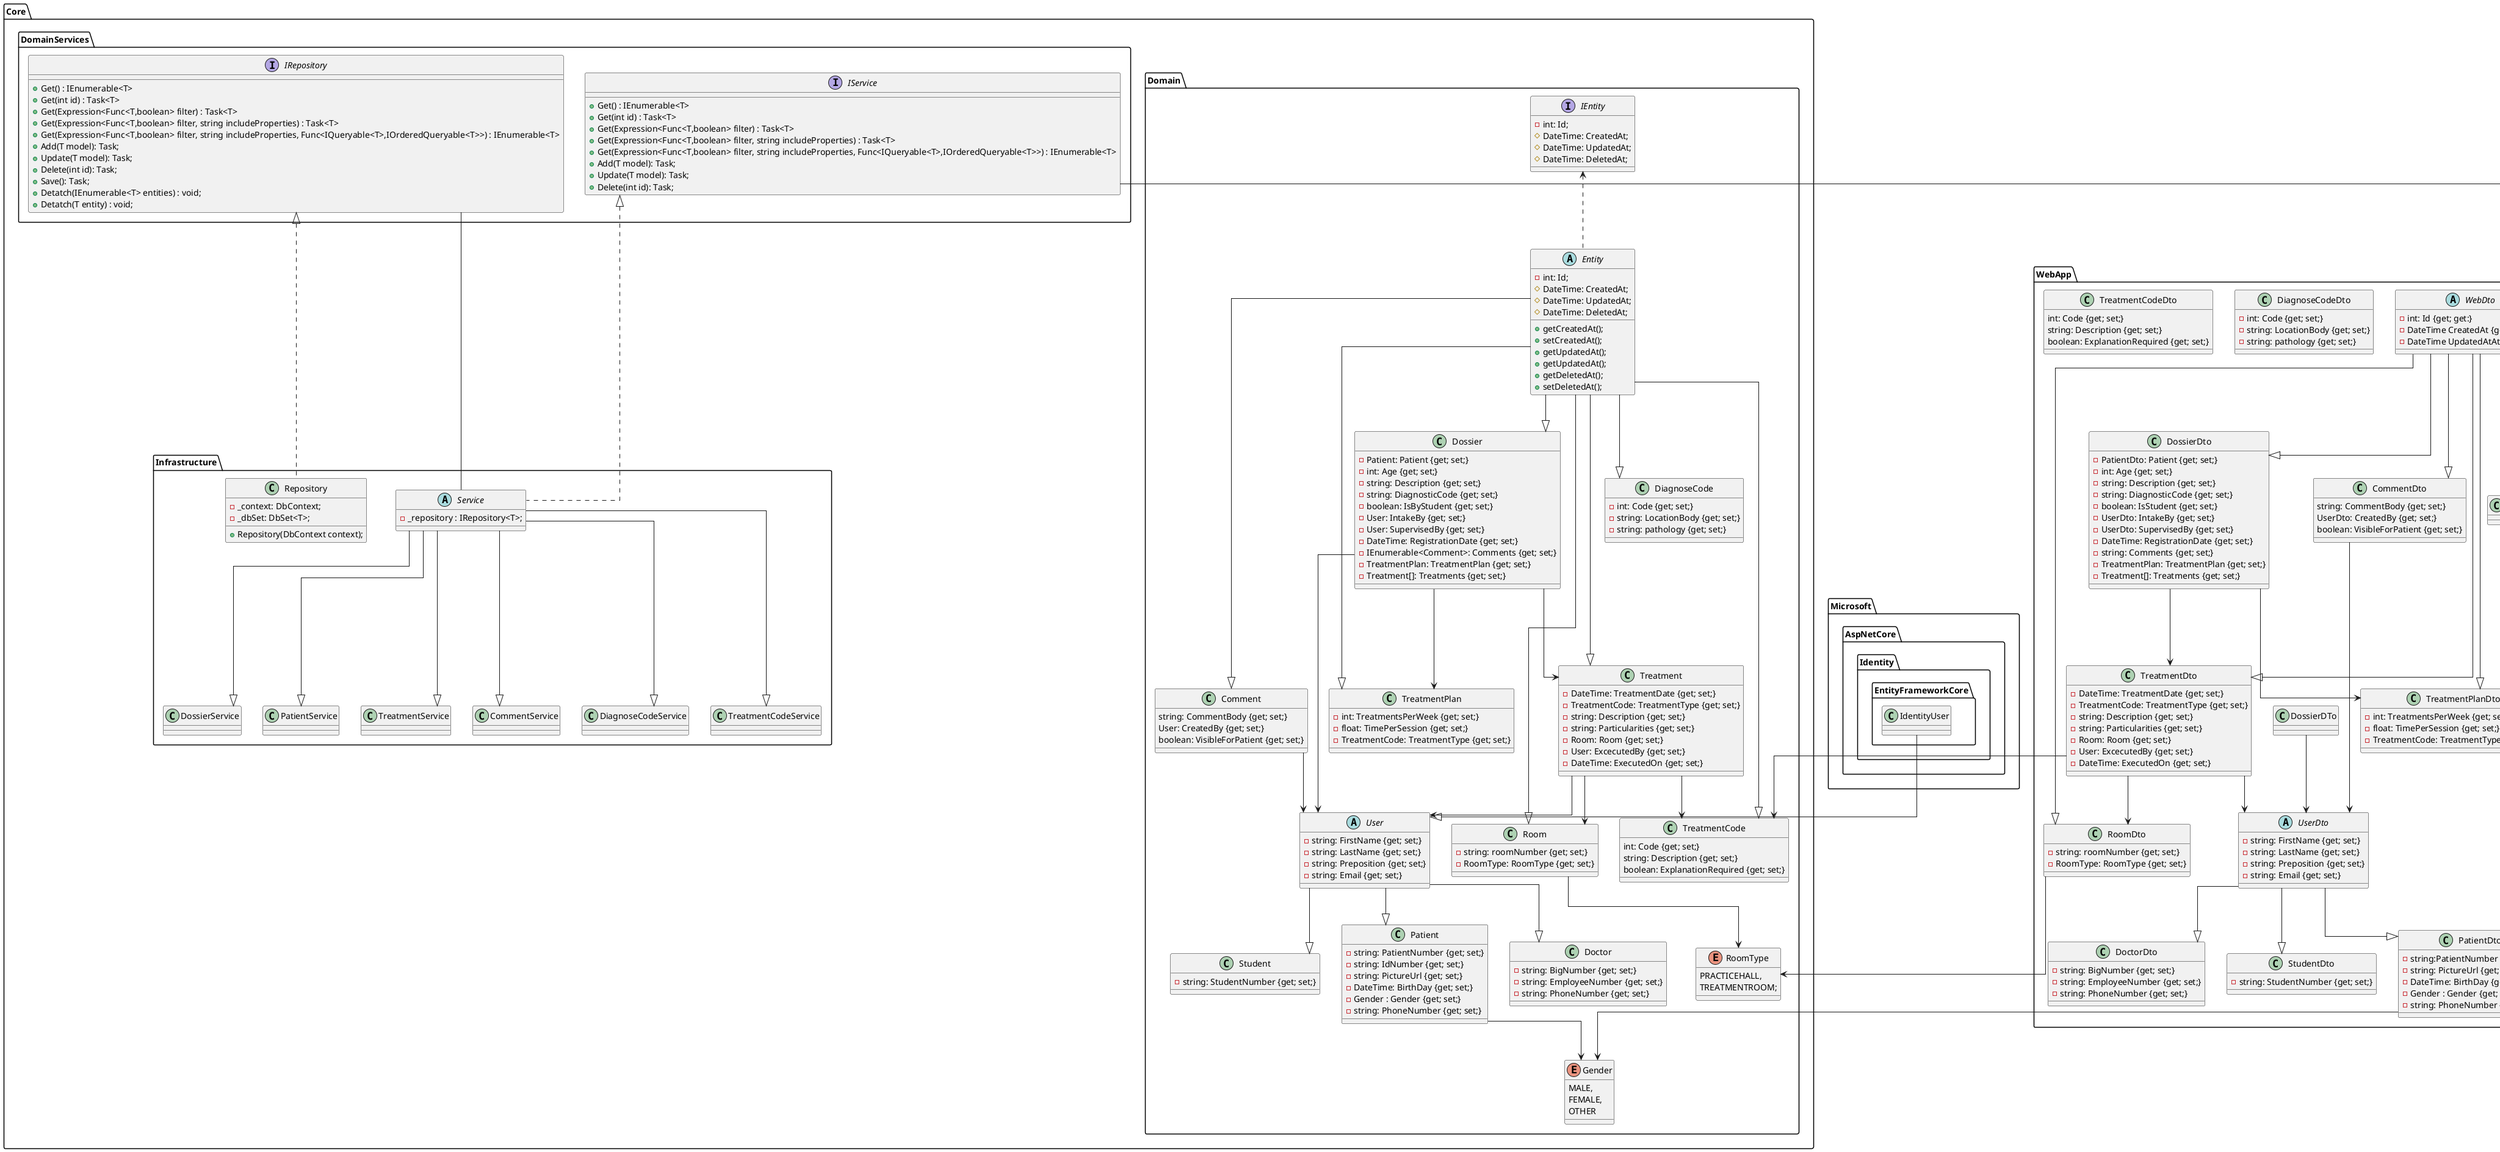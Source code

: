 @startuml
skinparam linetype polyline
skinparam linetype ortho

package Core.Domain{

interface IEntity {
-int: Id;
#DateTime: CreatedAt;
#DateTime: UpdatedAt;
#DateTime: DeletedAt;
}
abstract class Entity {
-int: Id;
#DateTime: CreatedAt;
#DateTime: UpdatedAt;
#DateTime: DeletedAt;
+getCreatedAt();
+setCreatedAt();
+getUpdatedAt();
+getUpdatedAt();
+getDeletedAt();
+setDeletedAt();
}

class Doctor{
- string: BigNumber {get; set;}
- string: EmployeeNumber {get; set;}
- string: PhoneNumber {get; set;}
}

class Student{
-string: StudentNumber {get; set;}
}


class Patient{
- string: PatientNumber {get; set;}
- string: IdNumber {get; set;}
- string: PictureUrl {get; set;}
- DateTime: BirthDay {get; set;}
- Gender : Gender {get; set;}
- string: PhoneNumber {get; set;}
}

enum Gender{
MALE,
FEMALE,
OTHER
}

abstract class User{
- string: FirstName {get; set;}
- string: LastName {get; set;}
- string: Preposition {get; set;}
- string: Email {get; set;}
}

class Dossier {
- Patient: Patient {get; set;}
- int: Age {get; set;}
- string: Description {get; set;}
- string: DiagnosticCode {get; set;}
- boolean: IsByStudent {get; set;}
- User: IntakeBy {get; set;}
- User: SupervisedBy {get; set;}
- DateTime: RegistrationDate {get; set;}
- IEnumerable<Comment>: Comments {get; set;}
- TreatmentPlan: TreatmentPlan {get; set;}
- Treatment[]: Treatments {get; set;}
}

class TreatmentPlan{
- int: TreatmentsPerWeek {get; set;}
- float: TimePerSession {get; set;}
- TreatmentCode: TreatmentType {get; set;}
}

class Treatment{
- DateTime: TreatmentDate {get; set;}
- TreatmentCode: TreatmentType {get; set;}
- string: Description {get; set;}
- string: Particularities {get; set;}
- Room: Room {get; set;}
- User: ExcecutedBy {get; set;}
- DateTime: ExecutedOn {get; set;}
}
enum RoomType{
PRACTICEHALL,
TREATMENTROOM;
}

class Room{
- string: roomNumber {get; set;}
- RoomType: RoomType {get; set;}
}

class DiagnoseCode{
- int: Code {get; set;}
- string: LocationBody {get; set;}
- string: pathology {get; set;}
}

class TreatmentCode{
int: Code {get; set;}
string: Description {get; set;}
boolean: ExplanationRequired {get; set;}
}

class Comment{
string: CommentBody {get; set;}
User: CreatedBy {get; set;}
boolean: VisibleForPatient {get; set;}
}

IEntity <.. Entity
Entity --|> Treatment
Entity --|> TreatmentCode
Entity --|> DiagnoseCode
Entity --|> Dossier
Entity --|> Room 
Entity --|> TreatmentPlan
Entity --|> Comment
User --|> Doctor
User --|> Student
User --|> Patient
Dossier --> Treatment
Dossier --> TreatmentPlan
Dossier --> User
Patient --> Gender
Treatment --> TreatmentCode
Treatment --> User
Treatment --> Room
Room --> RoomType
Comment --> User

}
package Core.DomainServices{
interface IRepository{
+ Get() : IEnumerable<T>
+ Get(int id) : Task<T>
+ Get(Expression<Func<T,boolean> filter) : Task<T>
+ Get(Expression<Func<T,boolean> filter, string includeProperties) : Task<T>
+ Get(Expression<Func<T,boolean> filter, string includeProperties, Func<IQueryable<T>,IOrderedQueryable<T>>) : IEnumerable<T>
+ Add(T model): Task;
+ Update(T model): Task;
+ Delete(int id): Task;
+ Save(): Task;
+ Detatch(IEnumerable<T> entities) : void;
+ Detatch(T entity) : void;
}
interface IService{
+ Get() : IEnumerable<T>
+ Get(int id) : Task<T>
+ Get(Expression<Func<T,boolean> filter) : Task<T>
+ Get(Expression<Func<T,boolean> filter, string includeProperties) : Task<T>
+ Get(Expression<Func<T,boolean> filter, string includeProperties, Func<IQueryable<T>,IOrderedQueryable<T>>) : IEnumerable<T>
+ Add(T model): Task;
+ Update(T model): Task;
+ Delete(int id): Task;
}
}
package Core.Infrastructure{
class Repository{
- _context: DbContext;
- _dbSet: DbSet<T>;
+Repository(DbContext context);
}
abstract class Service{
- _repository : IRepository<T>;

}

class DossierService{
}
class PatientService{
}
class TreatmentService{
}
class CommentService{
}
class DiagnoseCodeService{}
class TreatmentCodeService{}

Service --|> DossierService
Service --|> PatientService
Service --|> TreatmentService
Service --|> CommentService
Service --|> DiagnoseCodeService
Service --|> TreatmentCodeService
}
package Microsoft.AspNetCore.Identity.EntityFrameworkCore {
class IdentityUser{
}
}

package WebApi{
abstract class Controller{
- IService<T> : _service;
+ Get(): Task<ActionResult<List<DTO>>>
+ Get(int id): Task<ActionResult<DTO>>
}
abstract class DTO{
- int: Id {get; set;}
- int: Code {get; set;}
}

class DiagnoseCodeDto{
- string: LocationBody {get; set;}
- string: pathology {get; set;}
}

class TreatmentCodeDto {
string: Description {get; set;}
boolean: ExplanationRequired {get; set;}
}

class DiagnoseCodeController{
}

class TreatmentCodeController{
}

Controller <|--- DiagnoseCodeController
Controller <|--- TreatmentCodeController
DTO <|--- DiagnoseCodeDto
DTO <|--- TreatmentCodeDto
DTO --- Controller
}

package WebApp{
abstract class WebController{
- IService<T> : _service;
+ Index(): Task<ActionResult<>>
}
class DossierController{}
class PatientController{}
class TreatmentController{}
class CommentController{}
class CommentController{}

abstract class WebDto{
-int: Id {get; get:}
-DateTime CreatedAt {get; get:}
-DateTime UpdatedAtAt {get; get:}
}
class DoctorDto{
- string: BigNumber {get; set;}
- string: EmployeeNumber {get; set;}
- string: PhoneNumber {get; set;}
}

class StudentDto{
-string: StudentNumber {get; set;}
}


class PatientDto{
- string:PatientNumber {get; set;}
- string: PictureUrl {get; set;}
- DateTime: BirthDay {get; set;}
- Gender : Gender {get; set;}
- string: PhoneNumber {get; set;}
}

abstract class UserDto{
- string: FirstName {get; set;}
- string: LastName {get; set;}
- string: Preposition {get; set;}
- string: Email {get; set;}
}

class DossierDto {
- PatientDto: Patient {get; set;}
- int: Age {get; set;}
- string: Description {get; set;}
- string: DiagnosticCode {get; set;}
- boolean: IsStudent {get; set;}
- UserDto: IntakeBy {get; set;}
- UserDto: SupervisedBy {get; set;}
- DateTime: RegistrationDate {get; set;}
- string: Comments {get; set;}
- TreatmentPlan: TreatmentPlan {get; set;}
- Treatment[]: Treatments {get; set;}
}

class TreatmentPlanDto{
- int: TreatmentsPerWeek {get; set;}
- float: TimePerSession {get; set;}
- TreatmentCode: TreatmentType {get; set;}
}

class TreatmentDto{
- DateTime: TreatmentDate {get; set;}
- TreatmentCode: TreatmentType {get; set;}
- string: Description {get; set;}
- string: Particularities {get; set;}
- Room: Room {get; set;}
- User: ExcecutedBy {get; set;}
- DateTime: ExecutedOn {get; set;}
}
class RoomDto{
- string: roomNumber {get; set;}
- RoomType: RoomType {get; set;}
}

class DiagnoseCodeDto{
- int: Code {get; set;}
- string: LocationBody {get; set;}
- string: pathology {get; set;}
}

class TreatmentCodeDto{
int: Code {get; set;}
string: Description {get; set;}
boolean: ExplanationRequired {get; set;}
}

class CommentDto{
string: CommentBody {get; set;}
UserDto: CreatedBy {get; set;}
boolean: VisibleForPatient {get; set;}
}

    WebDto --|> TreatmentDto
    WebDto --|> DossierDto
    WebDto --|> RoomDto
    WebDto --|> TreatmentPlanDto
    WebDto --|> CommentDto
    UserDto --|> DoctorDto
    UserDto --|> StudentDto
    UserDto --|> PatientDto
    DossierDto --> TreatmentDto
    DossierDto --> TreatmentPlanDto
    DossierDTo --> UserDto
    PatientDto --> Gender
    TreatmentDto --> TreatmentCode
    TreatmentDto --> UserDto
    TreatmentDto --> RoomDto
    RoomDto --> RoomType
    CommentDto --> UserDto
    
    WebController --|> DossierController
    WebController --|> TreatmentController
    WebController --|> PatientController
    WebController --|> CommentController

}
IdentityUser --|> User
IRepository <|... Repository
IService --- Controller
IService <|.. Service
IRepository --- Service


@enduml